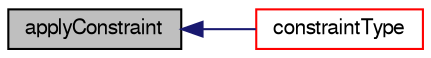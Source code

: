 digraph "applyConstraint"
{
  bgcolor="transparent";
  edge [fontname="FreeSans",fontsize="10",labelfontname="FreeSans",labelfontsize="10"];
  node [fontname="FreeSans",fontsize="10",shape=record];
  rankdir="LR";
  Node83 [label="applyConstraint",height=0.2,width=0.4,color="black", fillcolor="grey75", style="filled", fontcolor="black"];
  Node83 -> Node84 [dir="back",color="midnightblue",fontsize="10",style="solid",fontname="FreeSans"];
  Node84 [label="constraintType",height=0.2,width=0.4,color="red",URL="$a27326.html#a335b754aac77e6916c83e756c84fc60b",tooltip="Return the constraint type this pointPatch implements. "];
}

